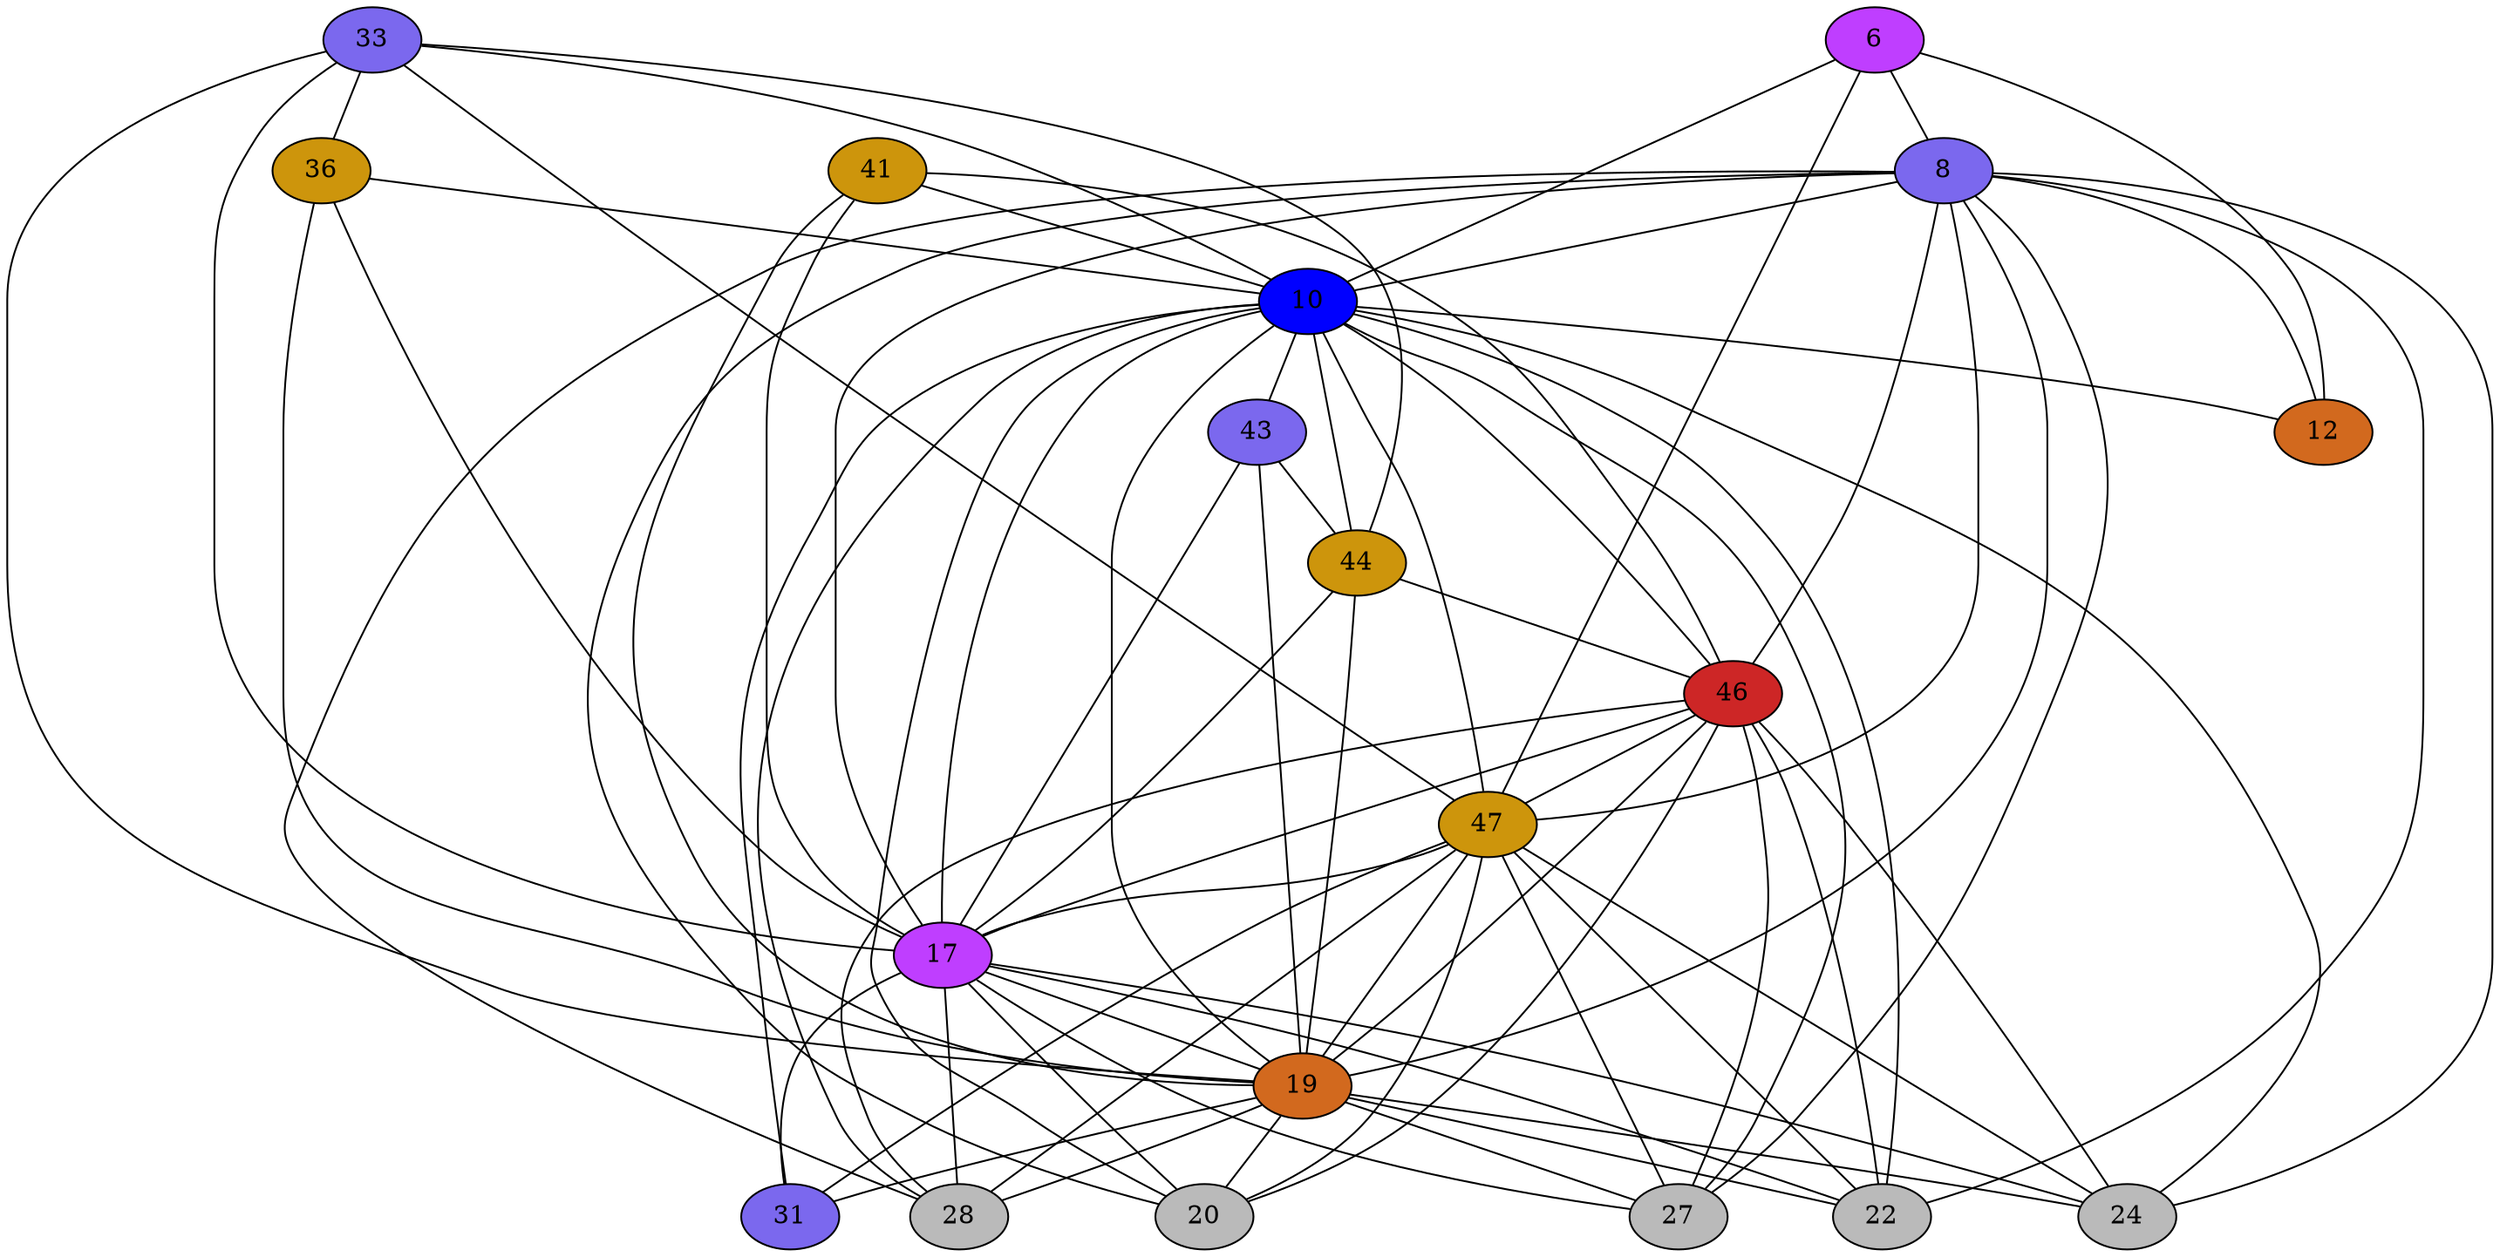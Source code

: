 strict graph {
33[label="33" style=filled fillcolor="mediumslateblue"];
33 -- 17
33 -- 19
33 -- 36
33 -- 10
33 -- 44
33 -- 47
36[label="36" style=filled fillcolor="darkgoldenrod3"];
36 -- 17
36 -- 33
36 -- 19
36 -- 10
6[label="6" style=filled fillcolor="darkorchid1"];
6 -- 8
6 -- 10
6 -- 12
6 -- 47
8[label="8" style=filled fillcolor="mediumslateblue"];
8 -- 17
8 -- 19
8 -- 20
8 -- 22
8 -- 6
8 -- 24
8 -- 10
8 -- 27
8 -- 28
8 -- 12
8 -- 46
8 -- 47
41[label="41" style=filled fillcolor="darkgoldenrod3"];
41 -- 17
41 -- 19
41 -- 10
41 -- 46
10[label="10" style=filled fillcolor="blue1"];
10 -- 33
10 -- 36
10 -- 6
10 -- 8
10 -- 41
10 -- 43
10 -- 44
10 -- 12
10 -- 46
10 -- 47
10 -- 17
10 -- 19
10 -- 20
10 -- 22
10 -- 24
10 -- 27
10 -- 28
10 -- 31
43[label="43" style=filled fillcolor="mediumslateblue"];
43 -- 17
43 -- 19
43 -- 10
43 -- 44
44[label="44" style=filled fillcolor="darkgoldenrod3"];
44 -- 17
44 -- 33
44 -- 19
44 -- 10
44 -- 43
44 -- 46
12[label="12" style=filled fillcolor="chocolate"];
12 -- 6
12 -- 8
12 -- 10
46[label="46" style=filled fillcolor="firebrick3"];
46 -- 17
46 -- 19
46 -- 20
46 -- 22
46 -- 24
46 -- 8
46 -- 41
46 -- 10
46 -- 27
46 -- 44
46 -- 28
46 -- 47
47[label="47" style=filled fillcolor="darkgoldenrod3"];
47 -- 33
47 -- 6
47 -- 8
47 -- 10
47 -- 46
47 -- 17
47 -- 19
47 -- 20
47 -- 22
47 -- 24
47 -- 27
47 -- 28
47 -- 31
17[label="17" style=filled fillcolor="darkorchid1"];
17 -- 33
17 -- 36
17 -- 8
17 -- 41
17 -- 10
17 -- 43
17 -- 44
17 -- 46
17 -- 47
17 -- 19
17 -- 20
17 -- 22
17 -- 24
17 -- 27
17 -- 28
17 -- 31
19[label="19" style=filled fillcolor="chocolate"];
19 -- 33
19 -- 36
19 -- 8
19 -- 41
19 -- 10
19 -- 43
19 -- 44
19 -- 46
19 -- 47
19 -- 17
19 -- 20
19 -- 22
19 -- 24
19 -- 27
19 -- 28
19 -- 31
20[label="20" style=filled fillcolor="gray73"];
20 -- 17
20 -- 19
20 -- 8
20 -- 10
20 -- 46
20 -- 47
22[label="22" style=filled fillcolor="gray73"];
22 -- 17
22 -- 19
22 -- 8
22 -- 10
22 -- 46
22 -- 47
24[label="24" style=filled fillcolor="gray73"];
24 -- 17
24 -- 19
24 -- 8
24 -- 10
24 -- 46
24 -- 47
27[label="27" style=filled fillcolor="gray73"];
27 -- 17
27 -- 19
27 -- 8
27 -- 10
27 -- 46
27 -- 47
28[label="28" style=filled fillcolor="gray73"];
28 -- 17
28 -- 19
28 -- 8
28 -- 10
28 -- 46
28 -- 47
31[label="31" style=filled fillcolor="mediumslateblue"];
31 -- 17
31 -- 19
31 -- 10
31 -- 47
}